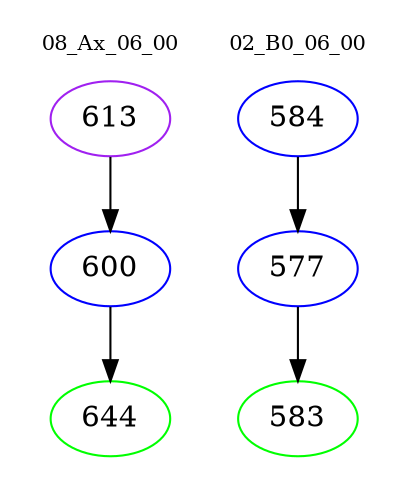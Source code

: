 digraph{
subgraph cluster_0 {
color = white
label = "08_Ax_06_00";
fontsize=10;
T0_613 [label="613", color="purple"]
T0_613 -> T0_600 [color="black"]
T0_600 [label="600", color="blue"]
T0_600 -> T0_644 [color="black"]
T0_644 [label="644", color="green"]
}
subgraph cluster_1 {
color = white
label = "02_B0_06_00";
fontsize=10;
T1_584 [label="584", color="blue"]
T1_584 -> T1_577 [color="black"]
T1_577 [label="577", color="blue"]
T1_577 -> T1_583 [color="black"]
T1_583 [label="583", color="green"]
}
}
